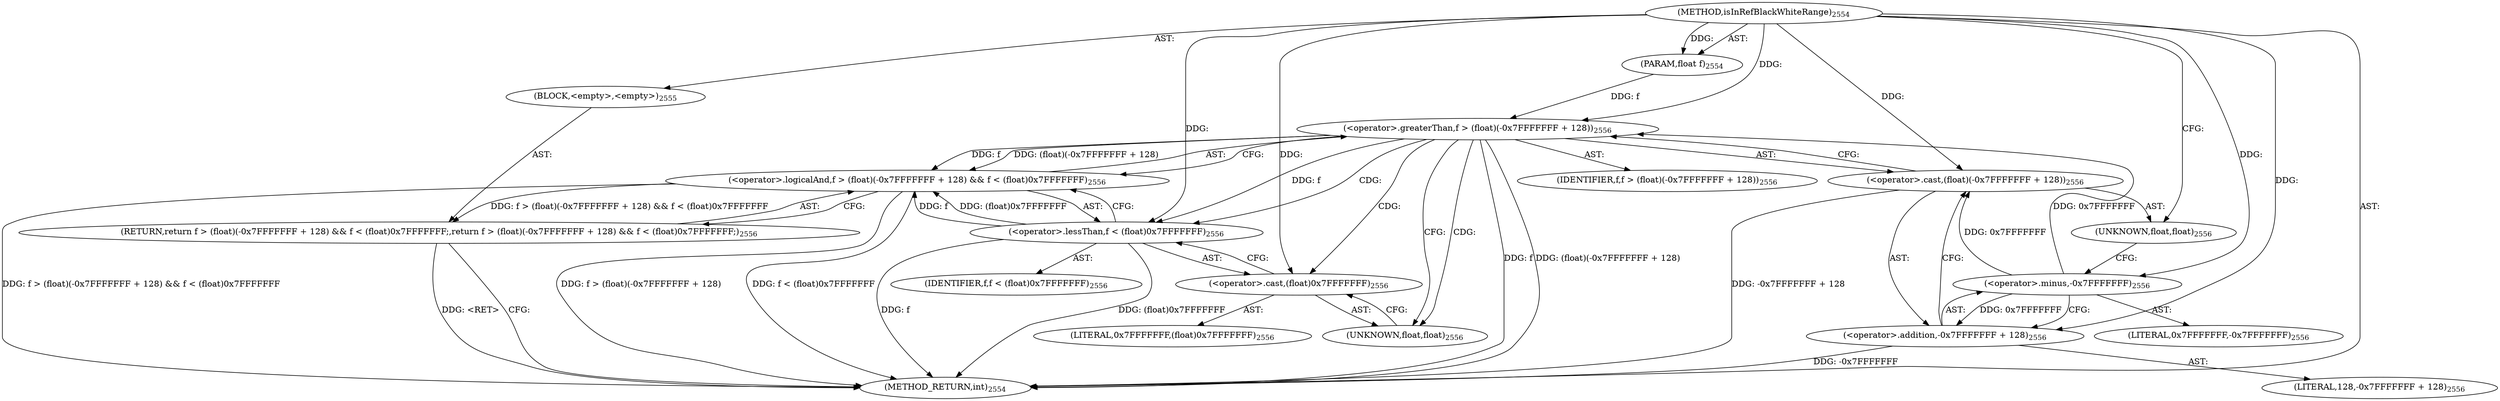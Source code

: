 digraph "isInRefBlackWhiteRange" {  
"59976" [label = <(METHOD,isInRefBlackWhiteRange)<SUB>2554</SUB>> ]
"59977" [label = <(PARAM,float f)<SUB>2554</SUB>> ]
"59978" [label = <(BLOCK,&lt;empty&gt;,&lt;empty&gt;)<SUB>2555</SUB>> ]
"59979" [label = <(RETURN,return f &gt; (float)(-0x7FFFFFFF + 128) &amp;&amp; f &lt; (float)0x7FFFFFFF;,return f &gt; (float)(-0x7FFFFFFF + 128) &amp;&amp; f &lt; (float)0x7FFFFFFF;)<SUB>2556</SUB>> ]
"59980" [label = <(&lt;operator&gt;.logicalAnd,f &gt; (float)(-0x7FFFFFFF + 128) &amp;&amp; f &lt; (float)0x7FFFFFFF)<SUB>2556</SUB>> ]
"59981" [label = <(&lt;operator&gt;.greaterThan,f &gt; (float)(-0x7FFFFFFF + 128))<SUB>2556</SUB>> ]
"59982" [label = <(IDENTIFIER,f,f &gt; (float)(-0x7FFFFFFF + 128))<SUB>2556</SUB>> ]
"59983" [label = <(&lt;operator&gt;.cast,(float)(-0x7FFFFFFF + 128))<SUB>2556</SUB>> ]
"59984" [label = <(UNKNOWN,float,float)<SUB>2556</SUB>> ]
"59985" [label = <(&lt;operator&gt;.addition,-0x7FFFFFFF + 128)<SUB>2556</SUB>> ]
"59986" [label = <(&lt;operator&gt;.minus,-0x7FFFFFFF)<SUB>2556</SUB>> ]
"59987" [label = <(LITERAL,0x7FFFFFFF,-0x7FFFFFFF)<SUB>2556</SUB>> ]
"59988" [label = <(LITERAL,128,-0x7FFFFFFF + 128)<SUB>2556</SUB>> ]
"59989" [label = <(&lt;operator&gt;.lessThan,f &lt; (float)0x7FFFFFFF)<SUB>2556</SUB>> ]
"59990" [label = <(IDENTIFIER,f,f &lt; (float)0x7FFFFFFF)<SUB>2556</SUB>> ]
"59991" [label = <(&lt;operator&gt;.cast,(float)0x7FFFFFFF)<SUB>2556</SUB>> ]
"59992" [label = <(UNKNOWN,float,float)<SUB>2556</SUB>> ]
"59993" [label = <(LITERAL,0x7FFFFFFF,(float)0x7FFFFFFF)<SUB>2556</SUB>> ]
"59994" [label = <(METHOD_RETURN,int)<SUB>2554</SUB>> ]
  "59976" -> "59977"  [ label = "AST: "] 
  "59976" -> "59978"  [ label = "AST: "] 
  "59976" -> "59994"  [ label = "AST: "] 
  "59978" -> "59979"  [ label = "AST: "] 
  "59979" -> "59980"  [ label = "AST: "] 
  "59980" -> "59981"  [ label = "AST: "] 
  "59980" -> "59989"  [ label = "AST: "] 
  "59981" -> "59982"  [ label = "AST: "] 
  "59981" -> "59983"  [ label = "AST: "] 
  "59983" -> "59984"  [ label = "AST: "] 
  "59983" -> "59985"  [ label = "AST: "] 
  "59985" -> "59986"  [ label = "AST: "] 
  "59985" -> "59988"  [ label = "AST: "] 
  "59986" -> "59987"  [ label = "AST: "] 
  "59989" -> "59990"  [ label = "AST: "] 
  "59989" -> "59991"  [ label = "AST: "] 
  "59991" -> "59992"  [ label = "AST: "] 
  "59991" -> "59993"  [ label = "AST: "] 
  "59979" -> "59994"  [ label = "CFG: "] 
  "59980" -> "59979"  [ label = "CFG: "] 
  "59981" -> "59980"  [ label = "CFG: "] 
  "59981" -> "59992"  [ label = "CFG: "] 
  "59989" -> "59980"  [ label = "CFG: "] 
  "59983" -> "59981"  [ label = "CFG: "] 
  "59991" -> "59989"  [ label = "CFG: "] 
  "59984" -> "59986"  [ label = "CFG: "] 
  "59985" -> "59983"  [ label = "CFG: "] 
  "59992" -> "59991"  [ label = "CFG: "] 
  "59986" -> "59985"  [ label = "CFG: "] 
  "59976" -> "59984"  [ label = "CFG: "] 
  "59979" -> "59994"  [ label = "DDG: &lt;RET&gt;"] 
  "59981" -> "59994"  [ label = "DDG: f"] 
  "59985" -> "59994"  [ label = "DDG: -0x7FFFFFFF"] 
  "59983" -> "59994"  [ label = "DDG: -0x7FFFFFFF + 128"] 
  "59981" -> "59994"  [ label = "DDG: (float)(-0x7FFFFFFF + 128)"] 
  "59980" -> "59994"  [ label = "DDG: f &gt; (float)(-0x7FFFFFFF + 128)"] 
  "59989" -> "59994"  [ label = "DDG: f"] 
  "59989" -> "59994"  [ label = "DDG: (float)0x7FFFFFFF"] 
  "59980" -> "59994"  [ label = "DDG: f &lt; (float)0x7FFFFFFF"] 
  "59980" -> "59994"  [ label = "DDG: f &gt; (float)(-0x7FFFFFFF + 128) &amp;&amp; f &lt; (float)0x7FFFFFFF"] 
  "59976" -> "59977"  [ label = "DDG: "] 
  "59980" -> "59979"  [ label = "DDG: f &gt; (float)(-0x7FFFFFFF + 128) &amp;&amp; f &lt; (float)0x7FFFFFFF"] 
  "59981" -> "59980"  [ label = "DDG: f"] 
  "59981" -> "59980"  [ label = "DDG: (float)(-0x7FFFFFFF + 128)"] 
  "59989" -> "59980"  [ label = "DDG: f"] 
  "59989" -> "59980"  [ label = "DDG: (float)0x7FFFFFFF"] 
  "59977" -> "59981"  [ label = "DDG: f"] 
  "59976" -> "59981"  [ label = "DDG: "] 
  "59986" -> "59981"  [ label = "DDG: 0x7FFFFFFF"] 
  "59981" -> "59989"  [ label = "DDG: f"] 
  "59976" -> "59989"  [ label = "DDG: "] 
  "59986" -> "59983"  [ label = "DDG: 0x7FFFFFFF"] 
  "59976" -> "59983"  [ label = "DDG: "] 
  "59976" -> "59991"  [ label = "DDG: "] 
  "59986" -> "59985"  [ label = "DDG: 0x7FFFFFFF"] 
  "59976" -> "59985"  [ label = "DDG: "] 
  "59976" -> "59986"  [ label = "DDG: "] 
  "59981" -> "59992"  [ label = "CDG: "] 
  "59981" -> "59991"  [ label = "CDG: "] 
  "59981" -> "59989"  [ label = "CDG: "] 
}
